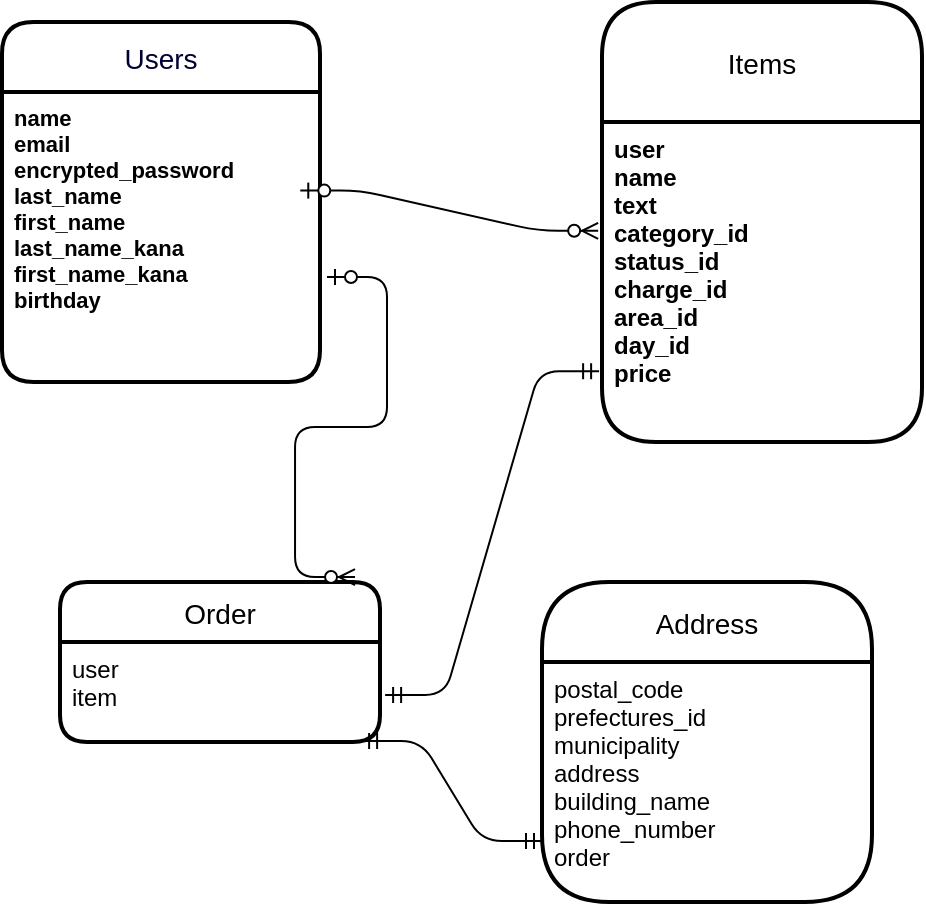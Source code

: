 <mxfile version="14.2.4" type="embed">
    <diagram id="obSa-64wDaCigkOnNUD2" name="ページ1">
        <mxGraphModel dx="437" dy="309" grid="1" gridSize="10" guides="1" tooltips="1" connect="0" arrows="0" fold="1" page="1" pageScale="1" pageWidth="850" pageHeight="1100" math="0" shadow="0">
            <root>
                <object label="" d="0" id="0">
                    <mxCell/>
                </object>
                <mxCell id="1" parent="0"/>
                <object label="Users" users="" id="2">
                    <mxCell style="swimlane;childLayout=stackLayout;horizontal=1;startSize=35;horizontalStack=0;rounded=1;fontSize=14;fontStyle=0;strokeWidth=2;resizeParent=0;resizeLast=1;shadow=0;dashed=0;align=center;gradientColor=#ffffff;fontColor=#000033;" parent="1" vertex="1">
                        <mxGeometry x="50" y="70" width="159" height="180" as="geometry">
                            <mxRectangle x="30" y="30" width="70" height="35" as="alternateBounds"/>
                        </mxGeometry>
                    </mxCell>
                </object>
                <mxCell id="3" value="name&#10;email&#10;encrypted_password&#10;last_name&#10;first_name&#10;last_name_kana&#10;first_name_kana&#10;birthday&#10;" style="align=left;strokeColor=none;fillColor=none;spacingLeft=4;fontSize=11;verticalAlign=top;resizable=0;rotatable=0;part=1;fontStyle=1" parent="2" vertex="1">
                    <mxGeometry y="35" width="159" height="145" as="geometry"/>
                </mxCell>
                <mxCell id="6" value="Address" style="swimlane;childLayout=stackLayout;horizontal=1;startSize=40;horizontalStack=0;rounded=1;fontSize=14;fontStyle=0;strokeWidth=2;resizeParent=0;resizeLast=1;shadow=0;dashed=0;align=center;arcSize=28;" parent="1" vertex="1">
                    <mxGeometry x="320" y="350" width="165" height="160" as="geometry">
                        <mxRectangle x="130" y="190" width="70" height="30" as="alternateBounds"/>
                    </mxGeometry>
                </mxCell>
                <mxCell id="7" value="postal_code&#10;prefectures_id&#10;municipality&#10;address&#10;building_name&#10;phone_number&#10;order&#10;&#10;" style="align=left;strokeColor=none;fillColor=none;spacingLeft=4;fontSize=12;verticalAlign=top;resizable=0;rotatable=0;part=1;" parent="6" vertex="1">
                    <mxGeometry y="40" width="165" height="120" as="geometry"/>
                </mxCell>
                <mxCell id="46" value="" style="edgeStyle=entityRelationEdgeStyle;fontSize=12;html=1;endArrow=ERzeroToMany;startArrow=ERzeroToOne;entryX=-0.012;entryY=0.34;entryDx=0;entryDy=0;entryPerimeter=0;exitX=0.938;exitY=0.34;exitDx=0;exitDy=0;exitPerimeter=0;" parent="1" source="3" target="5" edge="1">
                    <mxGeometry width="100" height="100" relative="1" as="geometry">
                        <mxPoint x="130" y="169.5" as="sourcePoint"/>
                        <mxPoint x="230" y="169.5" as="targetPoint"/>
                    </mxGeometry>
                </mxCell>
                <mxCell id="4" value="Items" style="swimlane;childLayout=stackLayout;horizontal=1;startSize=60;horizontalStack=0;rounded=1;fontSize=14;fontStyle=0;strokeWidth=2;resizeParent=0;resizeLast=1;shadow=0;dashed=0;align=center;" parent="1" vertex="1">
                    <mxGeometry x="350" y="60" width="160" height="220" as="geometry">
                        <mxRectangle x="220" y="20" width="70" height="30" as="alternateBounds"/>
                    </mxGeometry>
                </mxCell>
                <mxCell id="5" value="user&#10;name&#10;text&#10;category_id&#10;status_id&#10;charge_id&#10;area_id&#10;day_id&#10;price&#10;" style="align=left;strokeColor=none;fillColor=none;spacingLeft=4;fontSize=12;verticalAlign=top;resizable=0;rotatable=0;part=1;fontStyle=1" parent="4" vertex="1">
                    <mxGeometry y="60" width="160" height="160" as="geometry"/>
                </mxCell>
                <mxCell id="90" value="Order" style="swimlane;childLayout=stackLayout;horizontal=1;startSize=30;horizontalStack=0;rounded=1;fontSize=14;fontStyle=0;strokeWidth=2;resizeParent=0;resizeLast=1;shadow=0;dashed=0;align=center;" parent="1" vertex="1">
                    <mxGeometry x="79" y="350" width="160" height="80" as="geometry"/>
                </mxCell>
                <mxCell id="91" value="user&#10;item" style="align=left;strokeColor=none;fillColor=none;spacingLeft=4;fontSize=12;verticalAlign=top;resizable=0;rotatable=0;part=1;" parent="90" vertex="1">
                    <mxGeometry y="30" width="160" height="50" as="geometry"/>
                </mxCell>
                <mxCell id="109" value="" style="edgeStyle=entityRelationEdgeStyle;fontSize=12;html=1;endArrow=ERzeroToMany;startArrow=ERzeroToOne;exitX=1.022;exitY=0.638;exitDx=0;exitDy=0;exitPerimeter=0;entryX=0.922;entryY=-0.031;entryDx=0;entryDy=0;entryPerimeter=0;" parent="1" source="3" target="90" edge="1">
                    <mxGeometry width="100" height="100" relative="1" as="geometry">
                        <mxPoint x="90" y="310" as="sourcePoint"/>
                        <mxPoint x="330" y="540" as="targetPoint"/>
                    </mxGeometry>
                </mxCell>
                <mxCell id="115" value="" style="edgeStyle=entityRelationEdgeStyle;fontSize=12;html=1;endArrow=ERmandOne;startArrow=ERmandOne;exitX=0.941;exitY=0.99;exitDx=0;exitDy=0;exitPerimeter=0;entryX=0;entryY=0.746;entryDx=0;entryDy=0;entryPerimeter=0;" parent="1" source="91" target="7" edge="1">
                    <mxGeometry width="100" height="100" relative="1" as="geometry">
                        <mxPoint x="240" y="540" as="sourcePoint"/>
                        <mxPoint x="340" y="440" as="targetPoint"/>
                    </mxGeometry>
                </mxCell>
                <mxCell id="116" value="" style="edgeStyle=entityRelationEdgeStyle;fontSize=12;html=1;endArrow=ERmandOne;startArrow=ERmandOne;exitX=1.016;exitY=0.53;exitDx=0;exitDy=0;exitPerimeter=0;entryX=-0.009;entryY=0.779;entryDx=0;entryDy=0;entryPerimeter=0;" parent="1" source="91" target="5" edge="1">
                    <mxGeometry width="100" height="100" relative="1" as="geometry">
                        <mxPoint x="240" y="550" as="sourcePoint"/>
                        <mxPoint x="340" y="450" as="targetPoint"/>
                    </mxGeometry>
                </mxCell>
            </root>
        </mxGraphModel>
    </diagram>
</mxfile>